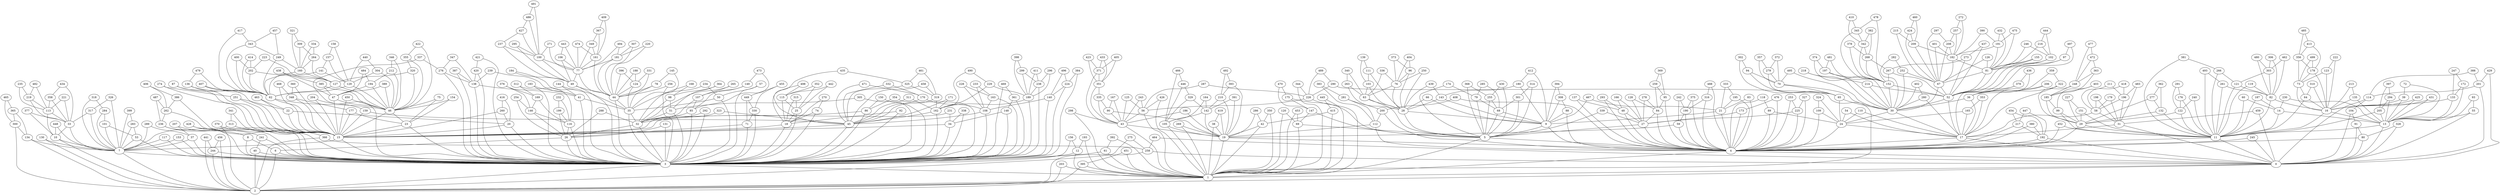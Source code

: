 graph {
	0 [label=0]
	1 [label=1]
	2 [label=2]
	3 [label=3]
	4 [label=4]
	5 [label=5]
	6 [label=6]
	7 [label=7]
	8 [label=8]
	9 [label=9]
	10 [label=10]
	11 [label=11]
	12 [label=12]
	13 [label=13]
	14 [label=14]
	15 [label=15]
	16 [label=16]
	17 [label=17]
	18 [label=18]
	19 [label=19]
	20 [label=20]
	21 [label=21]
	22 [label=22]
	23 [label=23]
	24 [label=24]
	25 [label=25]
	26 [label=26]
	27 [label=27]
	28 [label=28]
	29 [label=29]
	30 [label=30]
	31 [label=31]
	32 [label=32]
	33 [label=33]
	34 [label=34]
	35 [label=35]
	36 [label=36]
	37 [label=37]
	38 [label=38]
	39 [label=39]
	40 [label=40]
	41 [label=41]
	42 [label=42]
	43 [label=43]
	44 [label=44]
	45 [label=45]
	46 [label=46]
	47 [label=47]
	48 [label=48]
	49 [label=49]
	50 [label=50]
	51 [label=51]
	52 [label=52]
	53 [label=53]
	54 [label=54]
	55 [label=55]
	56 [label=56]
	57 [label=57]
	58 [label=58]
	59 [label=59]
	60 [label=60]
	61 [label=61]
	62 [label=62]
	63 [label=63]
	64 [label=64]
	65 [label=65]
	66 [label=66]
	67 [label=67]
	68 [label=68]
	69 [label=69]
	70 [label=70]
	71 [label=71]
	72 [label=72]
	73 [label=73]
	74 [label=74]
	75 [label=75]
	76 [label=76]
	77 [label=77]
	78 [label=78]
	79 [label=79]
	80 [label=80]
	81 [label=81]
	82 [label=82]
	83 [label=83]
	84 [label=84]
	85 [label=85]
	86 [label=86]
	87 [label=87]
	88 [label=88]
	89 [label=89]
	90 [label=90]
	91 [label=91]
	92 [label=92]
	93 [label=93]
	94 [label=94]
	95 [label=95]
	96 [label=96]
	97 [label=97]
	98 [label=98]
	99 [label=99]
	100 [label=100]
	101 [label=101]
	102 [label=102]
	103 [label=103]
	104 [label=104]
	105 [label=105]
	106 [label=106]
	107 [label=107]
	108 [label=108]
	109 [label=109]
	110 [label=110]
	111 [label=111]
	112 [label=112]
	113 [label=113]
	114 [label=114]
	115 [label=115]
	116 [label=116]
	117 [label=117]
	118 [label=118]
	119 [label=119]
	120 [label=120]
	121 [label=121]
	122 [label=122]
	123 [label=123]
	124 [label=124]
	125 [label=125]
	126 [label=126]
	127 [label=127]
	128 [label=128]
	129 [label=129]
	130 [label=130]
	131 [label=131]
	132 [label=132]
	133 [label=133]
	134 [label=134]
	135 [label=135]
	136 [label=136]
	137 [label=137]
	138 [label=138]
	139 [label=139]
	140 [label=140]
	141 [label=141]
	142 [label=142]
	143 [label=143]
	144 [label=144]
	145 [label=145]
	146 [label=146]
	147 [label=147]
	148 [label=148]
	149 [label=149]
	150 [label=150]
	151 [label=151]
	152 [label=152]
	153 [label=153]
	154 [label=154]
	155 [label=155]
	156 [label=156]
	157 [label=157]
	158 [label=158]
	159 [label=159]
	160 [label=160]
	161 [label=161]
	162 [label=162]
	163 [label=163]
	164 [label=164]
	165 [label=165]
	166 [label=166]
	167 [label=167]
	168 [label=168]
	169 [label=169]
	170 [label=170]
	171 [label=171]
	172 [label=172]
	173 [label=173]
	174 [label=174]
	175 [label=175]
	176 [label=176]
	177 [label=177]
	178 [label=178]
	179 [label=179]
	180 [label=180]
	181 [label=181]
	182 [label=182]
	183 [label=183]
	184 [label=184]
	185 [label=185]
	186 [label=186]
	187 [label=187]
	188 [label=188]
	189 [label=189]
	190 [label=190]
	191 [label=191]
	192 [label=192]
	193 [label=193]
	194 [label=194]
	195 [label=195]
	196 [label=196]
	197 [label=197]
	198 [label=198]
	199 [label=199]
	200 [label=200]
	201 [label=201]
	202 [label=202]
	203 [label=203]
	204 [label=204]
	205 [label=205]
	206 [label=206]
	207 [label=207]
	208 [label=208]
	209 [label=209]
	210 [label=210]
	211 [label=211]
	212 [label=212]
	213 [label=213]
	214 [label=214]
	215 [label=215]
	216 [label=216]
	217 [label=217]
	218 [label=218]
	219 [label=219]
	220 [label=220]
	221 [label=221]
	222 [label=222]
	223 [label=223]
	224 [label=224]
	225 [label=225]
	226 [label=226]
	227 [label=227]
	228 [label=228]
	229 [label=229]
	230 [label=230]
	231 [label=231]
	232 [label=232]
	233 [label=233]
	234 [label=234]
	235 [label=235]
	236 [label=236]
	237 [label=237]
	238 [label=238]
	239 [label=239]
	240 [label=240]
	241 [label=241]
	242 [label=242]
	243 [label=243]
	244 [label=244]
	245 [label=245]
	246 [label=246]
	247 [label=247]
	248 [label=248]
	249 [label=249]
	250 [label=250]
	251 [label=251]
	252 [label=252]
	253 [label=253]
	254 [label=254]
	255 [label=255]
	256 [label=256]
	257 [label=257]
	258 [label=258]
	259 [label=259]
	260 [label=260]
	261 [label=261]
	262 [label=262]
	263 [label=263]
	264 [label=264]
	265 [label=265]
	266 [label=266]
	267 [label=267]
	268 [label=268]
	269 [label=269]
	270 [label=270]
	271 [label=271]
	272 [label=272]
	273 [label=273]
	274 [label=274]
	275 [label=275]
	276 [label=276]
	277 [label=277]
	278 [label=278]
	279 [label=279]
	280 [label=280]
	281 [label=281]
	282 [label=282]
	283 [label=283]
	284 [label=284]
	285 [label=285]
	286 [label=286]
	287 [label=287]
	288 [label=288]
	289 [label=289]
	290 [label=290]
	291 [label=291]
	292 [label=292]
	293 [label=293]
	294 [label=294]
	295 [label=295]
	296 [label=296]
	297 [label=297]
	298 [label=298]
	299 [label=299]
	300 [label=300]
	301 [label=301]
	302 [label=302]
	303 [label=303]
	304 [label=304]
	305 [label=305]
	306 [label=306]
	307 [label=307]
	308 [label=308]
	309 [label=309]
	310 [label=310]
	311 [label=311]
	312 [label=312]
	313 [label=313]
	314 [label=314]
	315 [label=315]
	316 [label=316]
	317 [label=317]
	318 [label=318]
	319 [label=319]
	320 [label=320]
	321 [label=321]
	322 [label=322]
	323 [label=323]
	324 [label=324]
	325 [label=325]
	326 [label=326]
	327 [label=327]
	328 [label=328]
	329 [label=329]
	330 [label=330]
	331 [label=331]
	332 [label=332]
	333 [label=333]
	334 [label=334]
	335 [label=335]
	336 [label=336]
	337 [label=337]
	338 [label=338]
	339 [label=339]
	340 [label=340]
	341 [label=341]
	342 [label=342]
	343 [label=343]
	344 [label=344]
	345 [label=345]
	346 [label=346]
	347 [label=347]
	348 [label=348]
	349 [label=349]
	350 [label=350]
	351 [label=351]
	352 [label=352]
	353 [label=353]
	354 [label=354]
	355 [label=355]
	356 [label=356]
	357 [label=357]
	358 [label=358]
	359 [label=359]
	360 [label=360]
	361 [label=361]
	362 [label=362]
	363 [label=363]
	364 [label=364]
	365 [label=365]
	366 [label=366]
	367 [label=367]
	368 [label=368]
	369 [label=369]
	370 [label=370]
	371 [label=371]
	372 [label=372]
	373 [label=373]
	374 [label=374]
	375 [label=375]
	376 [label=376]
	377 [label=377]
	378 [label=378]
	379 [label=379]
	380 [label=380]
	381 [label=381]
	382 [label=382]
	383 [label=383]
	384 [label=384]
	385 [label=385]
	386 [label=386]
	387 [label=387]
	388 [label=388]
	389 [label=389]
	390 [label=390]
	391 [label=391]
	392 [label=392]
	393 [label=393]
	394 [label=394]
	395 [label=395]
	396 [label=396]
	397 [label=397]
	398 [label=398]
	399 [label=399]
	400 [label=400]
	401 [label=401]
	402 [label=402]
	403 [label=403]
	404 [label=404]
	405 [label=405]
	406 [label=406]
	407 [label=407]
	408 [label=408]
	409 [label=409]
	410 [label=410]
	411 [label=411]
	412 [label=412]
	413 [label=413]
	414 [label=414]
	415 [label=415]
	416 [label=416]
	417 [label=417]
	418 [label=418]
	419 [label=419]
	420 [label=420]
	421 [label=421]
	422 [label=422]
	423 [label=423]
	424 [label=424]
	425 [label=425]
	426 [label=426]
	427 [label=427]
	428 [label=428]
	429 [label=429]
	430 [label=430]
	431 [label=431]
	432 [label=432]
	433 [label=433]
	434 [label=434]
	435 [label=435]
	436 [label=436]
	437 [label=437]
	438 [label=438]
	439 [label=439]
	440 [label=440]
	441 [label=441]
	442 [label=442]
	443 [label=443]
	444 [label=444]
	445 [label=445]
	446 [label=446]
	447 [label=447]
	448 [label=448]
	449 [label=449]
	450 [label=450]
	451 [label=451]
	452 [label=452]
	453 [label=453]
	454 [label=454]
	455 [label=455]
	456 [label=456]
	457 [label=457]
	458 [label=458]
	459 [label=459]
	460 [label=460]
	461 [label=461]
	462 [label=462]
	463 [label=463]
	464 [label=464]
	465 [label=465]
	466 [label=466]
	467 [label=467]
	468 [label=468]
	469 [label=469]
	470 [label=470]
	471 [label=471]
	472 [label=472]
	473 [label=473]
	474 [label=474]
	475 [label=475]
	476 [label=476]
	477 [label=477]
	478 [label=478]
	479 [label=479]
	480 [label=480]
	481 [label=481]
	482 [label=482]
	483 [label=483]
	484 [label=484]
	485 [label=485]
	486 [label=486]
	487 [label=487]
	488 [label=488]
	489 [label=489]
	490 [label=490]
	491 [label=491]
	492 [label=492]
	493 [label=493]
	494 [label=494]
	495 [label=495]
	496 [label=496]
	497 [label=497]
	498 [label=498]
	499 [label=499]
	0 -- 1
	1 -- 2
	2 -- 0
	3 -- 1
	3 -- 2
	4 -- 0
	4 -- 1
	5 -- 4
	5 -- 1
	6 -- 3
	6 -- 2
	7 -- 3
	7 -- 2
	8 -- 6
	8 -- 3
	9 -- 5
	9 -- 4
	10 -- 7
	10 -- 2
	11 -- 4
	11 -- 0
	12 -- 3
	12 -- 1
	13 -- 11
	13 -- 0
	14 -- 13
	14 -- 11
	15 -- 7
	15 -- 3
	16 -- 13
	16 -- 11
	17 -- 4
	17 -- 0
	18 -- 15
	18 -- 3
	19 -- 4
	19 -- 1
	20 -- 15
	20 -- 3
	21 -- 9
	21 -- 4
	22 -- 20
	22 -- 15
	23 -- 15
	23 -- 3
	24 -- 17
	24 -- 4
	25 -- 18
	25 -- 3
	26 -- 6
	26 -- 3
	27 -- 5
	27 -- 4
	28 -- 9
	28 -- 5
	29 -- 11
	29 -- 4
	30 -- 24
	30 -- 17
	31 -- 17
	31 -- 0
	32 -- 26
	32 -- 3
	33 -- 10
	33 -- 7
	34 -- 15
	34 -- 3
	35 -- 32
	35 -- 3
	36 -- 30
	36 -- 17
	37 -- 7
	37 -- 3
	38 -- 19
	38 -- 1
	39 -- 16
	39 -- 13
	40 -- 3
	40 -- 2
	41 -- 35
	41 -- 3
	42 -- 19
	42 -- 1
	43 -- 19
	43 -- 1
	44 -- 35
	44 -- 3
	45 -- 15
	45 -- 3
	46 -- 23
	46 -- 15
	47 -- 46
	47 -- 15
	48 -- 27
	48 -- 4
	49 -- 44
	49 -- 3
	50 -- 35
	50 -- 3
	51 -- 32
	51 -- 3
	52 -- 30
	52 -- 17
	53 -- 7
	53 -- 3
	54 -- 24
	54 -- 17
	55 -- 13
	55 -- 0
	56 -- 43
	56 -- 1
	57 -- 50
	57 -- 3
	58 -- 31
	58 -- 17
	59 -- 19
	59 -- 4
	60 -- 14
	60 -- 11
	61 -- 3
	61 -- 1
	62 -- 46
	62 -- 15
	63 -- 28
	63 -- 5
	64 -- 16
	64 -- 11
	65 -- 30
	65 -- 24
	66 -- 28
	66 -- 9
	67 -- 52
	67 -- 30
	68 -- 9
	68 -- 5
	69 -- 5
	69 -- 1
	70 -- 65
	70 -- 30
	71 -- 26
	71 -- 3
	72 -- 39
	72 -- 13
	73 -- 64
	73 -- 16
	74 -- 18
	74 -- 3
	75 -- 46
	75 -- 23
	76 -- 63
	76 -- 28
	77 -- 49
	77 -- 44
	78 -- 44
	78 -- 35
	79 -- 68
	79 -- 5
	80 -- 4
	80 -- 0
	81 -- 67
	81 -- 52
	82 -- 16
	82 -- 11
	83 -- 21
	83 -- 4
	84 -- 27
	84 -- 4
	85 -- 32
	85 -- 3
	86 -- 32
	86 -- 3
	87 -- 62
	87 -- 15
	88 -- 9
	88 -- 4
	89 -- 24
	89 -- 4
	90 -- 43
	90 -- 19
	91 -- 80
	91 -- 0
	92 -- 18
	92 -- 3
	93 -- 55
	93 -- 13
	94 -- 70
	94 -- 65
	95 -- 84
	95 -- 4
	96 -- 76
	96 -- 28
	97 -- 81
	97 -- 52
	98 -- 51
	98 -- 32
	99 -- 29
	99 -- 11
	100 -- 77
	100 -- 49
	101 -- 53
	101 -- 7
	102 -- 81
	102 -- 52
	103 -- 63
	103 -- 28
	104 -- 91
	104 -- 0
	105 -- 19
	105 -- 1
	106 -- 77
	106 -- 49
	107 -- 85
	107 -- 32
	108 -- 45
	108 -- 3
	109 -- 24
	109 -- 4
	110 -- 24
	110 -- 17
	111 -- 103
	111 -- 28
	112 -- 19
	112 -- 4
	113 -- 33
	113 -- 10
	114 -- 104
	114 -- 0
	115 -- 25
	115 -- 18
	116 -- 26
	116 -- 3
	117 -- 7
	117 -- 3
	118 -- 89
	118 -- 4
	119 -- 82
	119 -- 11
	120 -- 69
	120 -- 1
	121 -- 82
	121 -- 11
	122 -- 29
	122 -- 11
	123 -- 73
	123 -- 16
	124 -- 44
	124 -- 35
	125 -- 56
	125 -- 43
	126 -- 81
	126 -- 67
	127 -- 62
	127 -- 46
	128 -- 84
	128 -- 27
	129 -- 62
	129 -- 46
	130 -- 7
	130 -- 2
	131 -- 26
	131 -- 3
	132 -- 29
	132 -- 11
	133 -- 16
	133 -- 13
	134 -- 7
	134 -- 2
	135 -- 16
	135 -- 13
	136 -- 62
	136 -- 15
	137 -- 48
	137 -- 4
	138 -- 41
	138 -- 3
	139 -- 111
	139 -- 103
	140 -- 108
	140 -- 3
	141 -- 129
	141 -- 62
	142 -- 105
	142 -- 19
	143 -- 28
	143 -- 9
	144 -- 41
	144 -- 35
	145 -- 78
	145 -- 35
	146 -- 116
	146 -- 26
	147 -- 69
	147 -- 5
	148 -- 34
	148 -- 3
	149 -- 107
	149 -- 85
	150 -- 86
	150 -- 3
	151 -- 29
	151 -- 11
	152 -- 52
	152 -- 30
	153 -- 7
	153 -- 3
	154 -- 46
	154 -- 23
	155 -- 81
	155 -- 52
	156 -- 12
	156 -- 3
	157 -- 141
	157 -- 129
	158 -- 157
	158 -- 129
	159 -- 45
	159 -- 15
	160 -- 127
	160 -- 62
	161 -- 77
	161 -- 44
	162 -- 45
	162 -- 3
	163 -- 108
	163 -- 3
	164 -- 142
	164 -- 105
	165 -- 24
	165 -- 17
	166 -- 48
	166 -- 27
	167 -- 90
	167 -- 43
	168 -- 98
	168 -- 32
	169 -- 146
	169 -- 116
	170 -- 108
	170 -- 45
	171 -- 162
	171 -- 45
	172 -- 133
	172 -- 13
	173 -- 27
	173 -- 4
	174 -- 79
	174 -- 5
	175 -- 147
	175 -- 5
	176 -- 122
	176 -- 11
	177 -- 23
	177 -- 15
	178 -- 73
	178 -- 16
	179 -- 58
	179 -- 31
	180 -- 143
	180 -- 9
	181 -- 77
	181 -- 44
	182 -- 81
	182 -- 67
	183 -- 41
	183 -- 3
	184 -- 49
	184 -- 3
	185 -- 99
	185 -- 29
	186 -- 43
	186 -- 19
	187 -- 14
	187 -- 11
	188 -- 124
	188 -- 44
	189 -- 162
	189 -- 3
	190 -- 59
	190 -- 4
	191 -- 182
	191 -- 81
	192 -- 4
	192 -- 0
	193 -- 12
	193 -- 1
	194 -- 47
	194 -- 46
	195 -- 21
	195 -- 4
	196 -- 58
	196 -- 31
	197 -- 152
	197 -- 30
	198 -- 58
	198 -- 31
	199 -- 116
	199 -- 26
	200 -- 112
	200 -- 4
	201 -- 114
	201 -- 0
	202 -- 127
	202 -- 62
	203 -- 1
	203 -- 2
	204 -- 159
	204 -- 15
	205 -- 13
	205 -- 11
	206 -- 36
	206 -- 17
	207 -- 37
	207 -- 3
	208 -- 182
	208 -- 67
	209 -- 182
	209 -- 67
	210 -- 142
	210 -- 19
	211 -- 196
	211 -- 58
	212 -- 194
	212 -- 46
	213 -- 135
	213 -- 16
	214 -- 52
	214 -- 30
	215 -- 209
	215 -- 67
	216 -- 102
	216 -- 81
	217 -- 192
	217 -- 4
	218 -- 214
	218 -- 30
	219 -- 113
	219 -- 33
	220 -- 181
	220 -- 44
	221 -- 113
	221 -- 33
	222 -- 123
	222 -- 16
	223 -- 202
	223 -- 127
	224 -- 140
	224 -- 3
	225 -- 27
	225 -- 4
	226 -- 56
	226 -- 1
	227 -- 151
	227 -- 29
	228 -- 163
	228 -- 108
	229 -- 189
	229 -- 162
	230 -- 14
	230 -- 13
	231 -- 34
	231 -- 15
	232 -- 199
	232 -- 116
	233 -- 163
	233 -- 108
	234 -- 50
	234 -- 35
	235 -- 219
	235 -- 113
	236 -- 8
	236 -- 3
	237 -- 100
	237 -- 49
	238 -- 189
	238 -- 3
	239 -- 138
	239 -- 41
	240 -- 122
	240 -- 11
	241 -- 40
	241 -- 3
	242 -- 190
	242 -- 59
	243 -- 56
	243 -- 43
	244 -- 3
	244 -- 2
	245 -- 4
	245 -- 0
	246 -- 102
	246 -- 81
	247 -- 172
	247 -- 133
	248 -- 185
	248 -- 29
	249 -- 160
	249 -- 62
	250 -- 76
	250 -- 28
	251 -- 22
	251 -- 15
	252 -- 67
	252 -- 30
	253 -- 225
	253 -- 4
	254 -- 146
	254 -- 26
	255 -- 68
	255 -- 5
	256 -- 44
	256 -- 3
	257 -- 208
	257 -- 182
	258 -- 2
	258 -- 0
	259 -- 95
	259 -- 84
	260 -- 20
	260 -- 15
	261 -- 82
	261 -- 11
	262 -- 236
	262 -- 3
	263 -- 63
	263 -- 28
	264 -- 160
	264 -- 127
	265 -- 107
	265 -- 32
	266 -- 121
	266 -- 11
	267 -- 152
	267 -- 52
	268 -- 267
	268 -- 152
	269 -- 19
	269 -- 1
	270 -- 74
	270 -- 18
	271 -- 100
	271 -- 77
	272 -- 257
	272 -- 182
	273 -- 267
	273 -- 52
	274 -- 251
	274 -- 15
	275 -- 258
	275 -- 2
	276 -- 138
	276 -- 3
	277 -- 132
	277 -- 29
	278 -- 84
	278 -- 27
	279 -- 70
	279 -- 65
	280 -- 30
	280 -- 17
	281 -- 200
	281 -- 112
	282 -- 252
	282 -- 30
	283 -- 53
	283 -- 7
	284 -- 101
	284 -- 7
	285 -- 79
	285 -- 68
	286 -- 42
	286 -- 19
	287 -- 226
	287 -- 56
	288 -- 32
	288 -- 26
	289 -- 37
	289 -- 7
	290 -- 226
	290 -- 1
	291 -- 176
	291 -- 122
	292 -- 32
	292 -- 3
	293 -- 48
	293 -- 4
	294 -- 205
	294 -- 13
	295 -- 100
	295 -- 49
	296 -- 238
	296 -- 189
	297 -- 208
	297 -- 67
	298 -- 43
	298 -- 1
	299 -- 238
	299 -- 189
	300 -- 134
	300 -- 2
	301 -- 68
	301 -- 5
	302 -- 94
	302 -- 65
	303 -- 121
	303 -- 82
	304 -- 129
	304 -- 46
	305 -- 51
	305 -- 3
	306 -- 303
	306 -- 82
	307 -- 181
	307 -- 44
	308 -- 88
	308 -- 9
	309 -- 264
	309 -- 160
	310 -- 64
	310 -- 16
	311 -- 162
	311 -- 45
	312 -- 169
	312 -- 116
	313 -- 15
	313 -- 7
	314 -- 301
	314 -- 5
	315 -- 25
	315 -- 18
	316 -- 190
	316 -- 4
	317 -- 33
	317 -- 7
	318 -- 284
	318 -- 7
	319 -- 162
	319 -- 45
	320 -- 127
	320 -- 46
	321 -- 309
	321 -- 160
	322 -- 36
	322 -- 17
	323 -- 45
	323 -- 15
	324 -- 109
	324 -- 24
	325 -- 319
	325 -- 45
	326 -- 317
	326 -- 7
	327 -- 225
	327 -- 4
	328 -- 80
	328 -- 0
	329 -- 142
	329 -- 105
	330 -- 71
	330 -- 3
	331 -- 124
	331 -- 44
	332 -- 170
	332 -- 45
	333 -- 195
	333 -- 21
	334 -- 264
	334 -- 160
	335 -- 90
	335 -- 43
	336 -- 76
	336 -- 63
	337 -- 276
	337 -- 3
	338 -- 34
	338 -- 3
	339 -- 27
	339 -- 5
	340 -- 263
	340 -- 63
	341 -- 313
	341 -- 15
	342 -- 268
	342 -- 152
	343 -- 249
	343 -- 62
	344 -- 226
	344 -- 1
	345 -- 342
	345 -- 152
	346 -- 212
	346 -- 46
	347 -- 276
	347 -- 138
	348 -- 177
	348 -- 15
	349 -- 161
	349 -- 77
	350 -- 42
	350 -- 1
	351 -- 335
	351 -- 43
	352 -- 115
	352 -- 25
	353 -- 165
	353 -- 17
	354 -- 86
	354 -- 3
	355 -- 320
	355 -- 46
	356 -- 178
	356 -- 73
	357 -- 279
	357 -- 70
	358 -- 113
	358 -- 33
	359 -- 322
	359 -- 36
	360 -- 348
	360 -- 15
	361 -- 148
	361 -- 3
	362 -- 277
	362 -- 132
	363 -- 248
	363 -- 185
	364 -- 98
	364 -- 51
	365 -- 300
	365 -- 134
	366 -- 258
	366 -- 2
	367 -- 349
	367 -- 161
	368 -- 255
	368 -- 5
	369 -- 259
	369 -- 95
	370 -- 366
	370 -- 2
	371 -- 351
	371 -- 43
	372 -- 279
	372 -- 70
	373 -- 96
	373 -- 76
	374 -- 197
	374 -- 30
	375 -- 190
	375 -- 4
	376 -- 169
	376 -- 146
	377 -- 33
	377 -- 10
	378 -- 268
	378 -- 152
	379 -- 36
	379 -- 17
	380 -- 192
	380 -- 4
	381 -- 266
	381 -- 11
	382 -- 342
	382 -- 268
	383 -- 281
	383 -- 112
	384 -- 224
	384 -- 3
	385 -- 47
	385 -- 46
	386 -- 262
	386 -- 3
	387 -- 138
	387 -- 3
	388 -- 201
	388 -- 114
	389 -- 47
	389 -- 46
	390 -- 191
	390 -- 182
	391 -- 142
	391 -- 19
	392 -- 61
	392 -- 1
	393 -- 210
	393 -- 19
	394 -- 308
	394 -- 9
	395 -- 1
	395 -- 2
	396 -- 124
	396 -- 44
	397 -- 294
	397 -- 205
	398 -- 299
	398 -- 189
	399 -- 283
	399 -- 7
	400 -- 202
	400 -- 62
	401 -- 182
	401 -- 67
	402 -- 280
	402 -- 30
	403 -- 185
	403 -- 99
	404 -- 96
	404 -- 76
	405 -- 371
	405 -- 351
	406 -- 386
	406 -- 262
	407 -- 62
	407 -- 15
	408 -- 200
	408 -- 4
	409 -- 367
	409 -- 161
	410 -- 345
	410 -- 342
	411 -- 238
	411 -- 189
	412 -- 180
	412 -- 9
	413 -- 356
	413 -- 178
	414 -- 202
	414 -- 62
	415 -- 42
	415 -- 1
	416 -- 260
	416 -- 20
	417 -- 343
	417 -- 62
	418 -- 196
	418 -- 58
	419 -- 38
	419 -- 19
	420 -- 138
	420 -- 3
	421 -- 420
	421 -- 3
	422 -- 355
	422 -- 46
	423 -- 371
	423 -- 351
	424 -- 209
	424 -- 67
	425 -- 16
	425 -- 13
	426 -- 56
	426 -- 1
	427 -- 237
	427 -- 100
	428 -- 241
	428 -- 3
	429 -- 201
	429 -- 0
	430 -- 255
	430 -- 5
	431 -- 16
	431 -- 13
	432 -- 191
	432 -- 81
	433 -- 371
	433 -- 351
	434 -- 358
	434 -- 33
	435 -- 325
	435 -- 45
	436 -- 379
	436 -- 36
	437 -- 273
	437 -- 52
	438 -- 385
	438 -- 47
	439 -- 143
	439 -- 28
	440 -- 304
	440 -- 129
	441 -- 244
	441 -- 2
	442 -- 115
	442 -- 25
	443 -- 106
	443 -- 77
	444 -- 216
	444 -- 102
	445 -- 415
	445 -- 1
	446 -- 329
	446 -- 105
	447 -- 217
	447 -- 192
	448 -- 10
	448 -- 7
	449 -- 330
	449 -- 71
	450 -- 46
	450 -- 15
	451 -- 395
	451 -- 1
	452 -- 11
	452 -- 4
	453 -- 69
	453 -- 1
	454 -- 217
	454 -- 192
	455 -- 449
	455 -- 330
	456 -- 244
	456 -- 2
	457 -- 343
	457 -- 249
	458 -- 319
	458 -- 45
	459 -- 31
	459 -- 0
	460 -- 424
	460 -- 209
	461 -- 325
	461 -- 319
	462 -- 303
	462 -- 82
	463 -- 22
	463 -- 15
	464 -- 258
	464 -- 0
	465 -- 365
	465 -- 300
	466 -- 446
	466 -- 105
	467 -- 21
	467 -- 9
	468 -- 348
	468 -- 15
	469 -- 361
	469 -- 3
	470 -- 175
	470 -- 147
	471 -- 170
	471 -- 45
	472 -- 363
	472 -- 248
	473 -- 149
	473 -- 85
	474 -- 161
	474 -- 77
	475 -- 191
	475 -- 81
	476 -- 173
	476 -- 4
	477 -- 472
	477 -- 248
	478 -- 345
	478 -- 152
	479 -- 136
	479 -- 62
	480 -- 303
	480 -- 82
	481 -- 197
	481 -- 152
	482 -- 219
	482 -- 113
	483 -- 196
	483 -- 31
	484 -- 194
	484 -- 47
	485 -- 413
	485 -- 356
	486 -- 427
	486 -- 100
	487 -- 262
	487 -- 236
	488 -- 316
	488 -- 4
	489 -- 290
	489 -- 226
	490 -- 229
	490 -- 162
	491 -- 486
	491 -- 100
	492 -- 393
	492 -- 210
	493 -- 261
	493 -- 11
	494 -- 181
	494 -- 77
	495 -- 70
	495 -- 30
	496 -- 224
	496 -- 140
	497 -- 97
	497 -- 52
	498 -- 115
	498 -- 18
	499 -- 178
	499 -- 73
}
